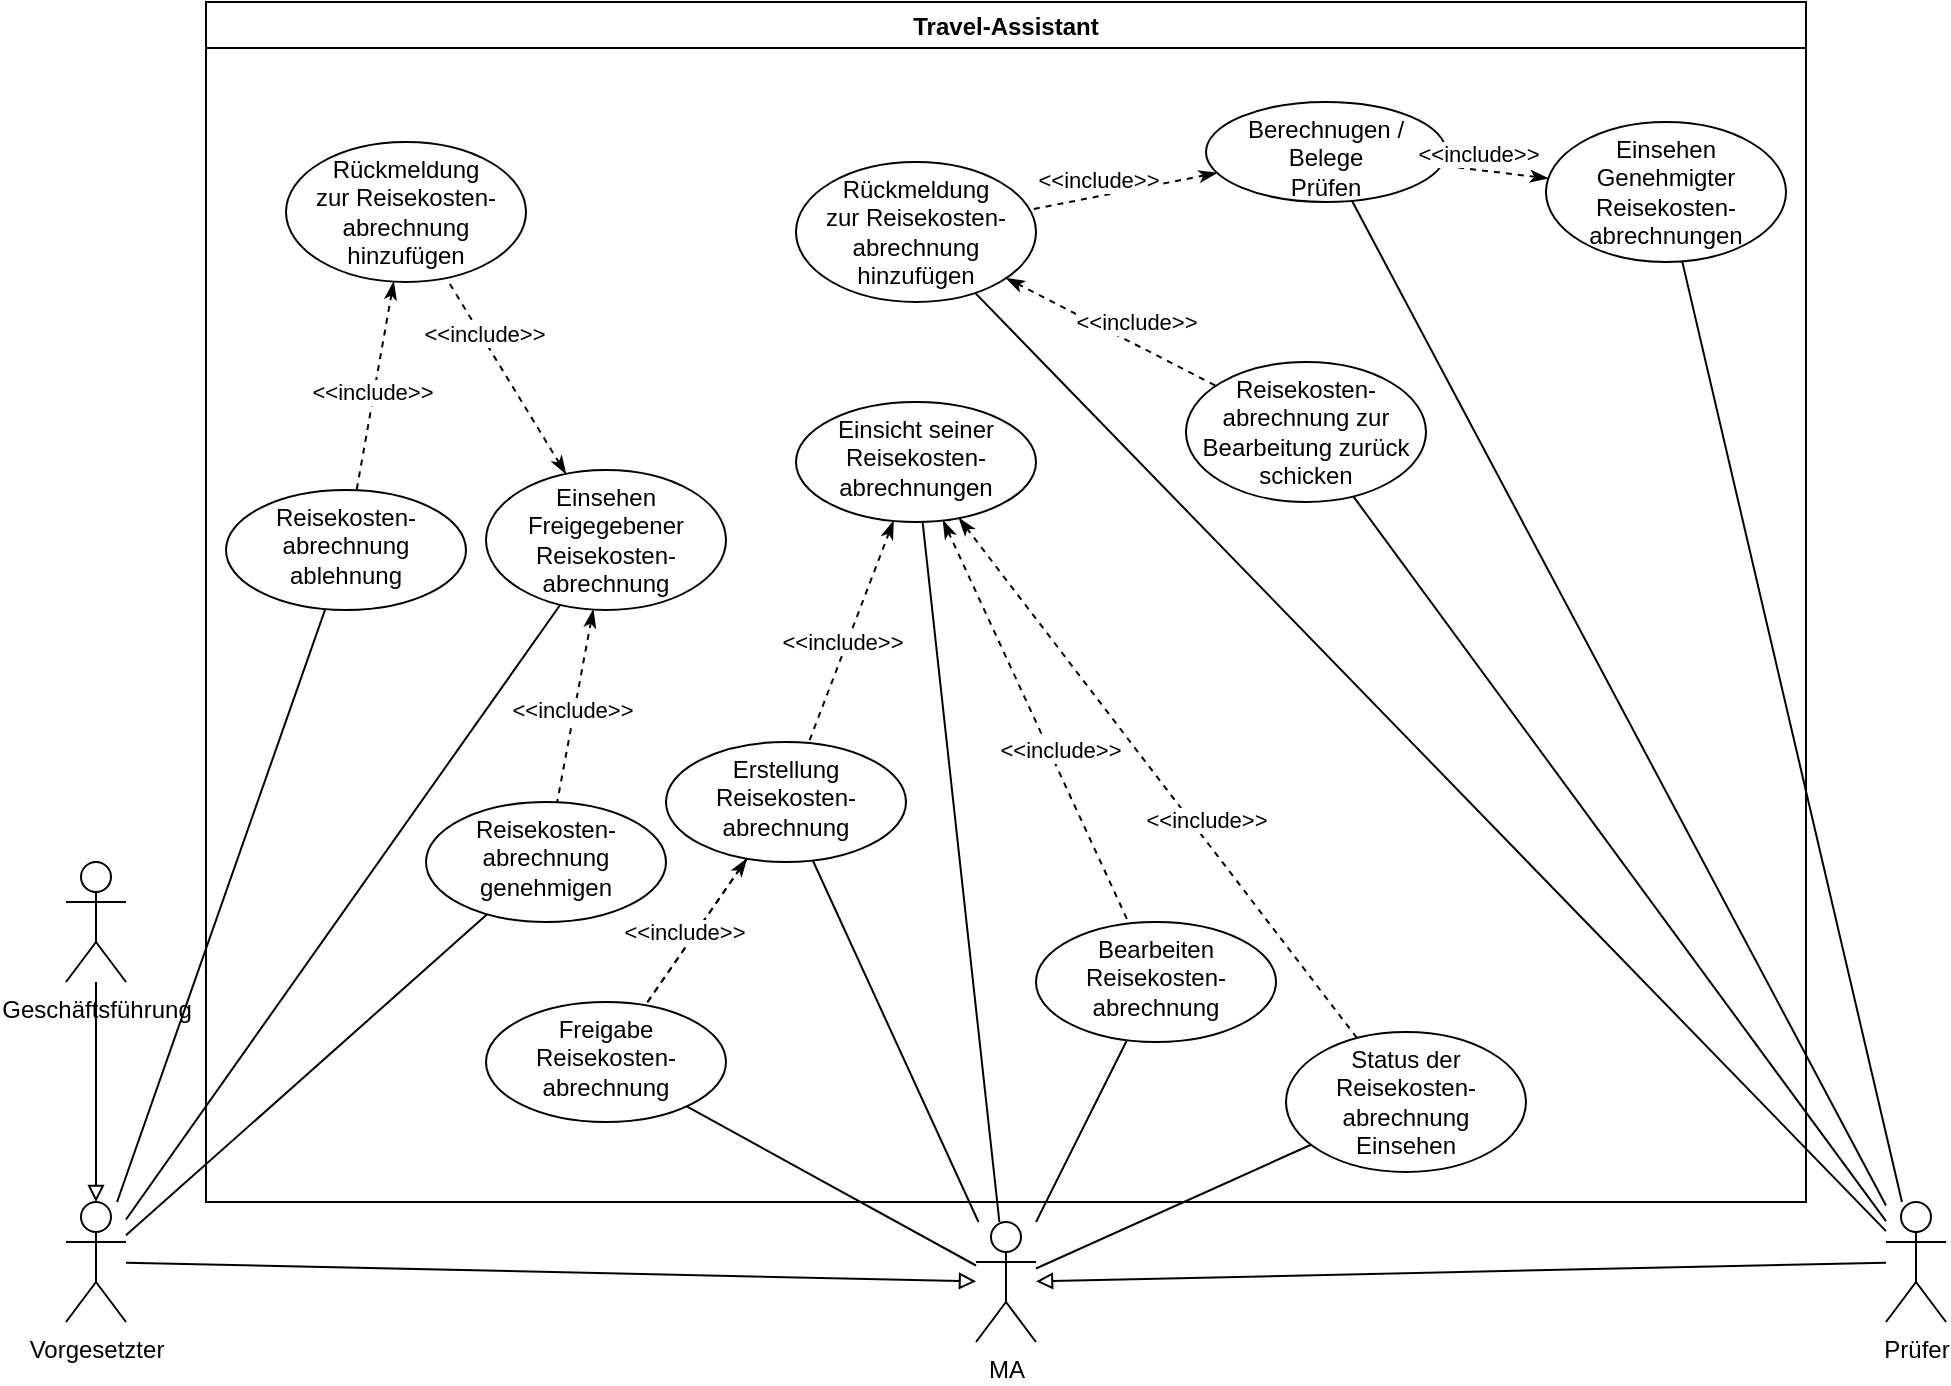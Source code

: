 <mxfile>
    <diagram id="cajD-FGb1kDTuz6nXscE" name="Seite-1">
        <mxGraphModel dx="-141" dy="649" grid="1" gridSize="10" guides="1" tooltips="1" connect="1" arrows="1" fold="1" page="1" pageScale="1" pageWidth="1169" pageHeight="827" math="0" shadow="0">
            <root>
                <mxCell id="0"/>
                <mxCell id="1" parent="0"/>
                <mxCell id="2ZF6ptOpIEEvym-gZNjq-12" value="" style="rounded=0;orthogonalLoop=1;jettySize=auto;html=1;endArrow=none;endFill=0;" parent="1" source="2ZF6ptOpIEEvym-gZNjq-1" target="2ZF6ptOpIEEvym-gZNjq-11" edge="1">
                    <mxGeometry relative="1" as="geometry"/>
                </mxCell>
                <mxCell id="2ZF6ptOpIEEvym-gZNjq-16" value="" style="edgeStyle=none;rounded=0;orthogonalLoop=1;jettySize=auto;html=1;endArrow=none;endFill=0;" parent="1" source="2ZF6ptOpIEEvym-gZNjq-1" target="2ZF6ptOpIEEvym-gZNjq-15" edge="1">
                    <mxGeometry relative="1" as="geometry"/>
                </mxCell>
                <mxCell id="2ZF6ptOpIEEvym-gZNjq-18" style="edgeStyle=none;rounded=0;orthogonalLoop=1;jettySize=auto;html=1;startArrow=none;startFill=0;endArrow=none;endFill=0;" parent="1" source="2ZF6ptOpIEEvym-gZNjq-1" target="2ZF6ptOpIEEvym-gZNjq-13" edge="1">
                    <mxGeometry relative="1" as="geometry"/>
                </mxCell>
                <mxCell id="2ZF6ptOpIEEvym-gZNjq-20" value="" style="edgeStyle=none;rounded=0;orthogonalLoop=1;jettySize=auto;html=1;startArrow=none;startFill=0;endArrow=none;endFill=0;" parent="1" source="2ZF6ptOpIEEvym-gZNjq-1" target="2ZF6ptOpIEEvym-gZNjq-19" edge="1">
                    <mxGeometry relative="1" as="geometry"/>
                </mxCell>
                <mxCell id="2ZF6ptOpIEEvym-gZNjq-50" style="edgeStyle=none;rounded=0;orthogonalLoop=1;jettySize=auto;html=1;startArrow=none;startFill=0;endArrow=none;endFill=0;" parent="1" source="2ZF6ptOpIEEvym-gZNjq-1" target="2ZF6ptOpIEEvym-gZNjq-48" edge="1">
                    <mxGeometry relative="1" as="geometry"/>
                </mxCell>
                <mxCell id="2ZF6ptOpIEEvym-gZNjq-22" value="" style="edgeStyle=none;rounded=0;orthogonalLoop=1;jettySize=auto;html=1;startArrow=none;startFill=0;endArrow=none;endFill=0;" parent="1" source="2ZF6ptOpIEEvym-gZNjq-4" target="2ZF6ptOpIEEvym-gZNjq-21" edge="1">
                    <mxGeometry relative="1" as="geometry"/>
                </mxCell>
                <mxCell id="2ZF6ptOpIEEvym-gZNjq-71" style="edgeStyle=none;rounded=0;orthogonalLoop=1;jettySize=auto;html=1;startArrow=none;startFill=0;endArrow=none;endFill=0;" parent="1" source="2ZF6ptOpIEEvym-gZNjq-4" target="2ZF6ptOpIEEvym-gZNjq-70" edge="1">
                    <mxGeometry relative="1" as="geometry"/>
                </mxCell>
                <mxCell id="2ZF6ptOpIEEvym-gZNjq-76" style="edgeStyle=none;rounded=0;orthogonalLoop=1;jettySize=auto;html=1;startArrow=none;startFill=0;endArrow=none;endFill=0;" parent="1" source="2ZF6ptOpIEEvym-gZNjq-4" target="2ZF6ptOpIEEvym-gZNjq-69" edge="1">
                    <mxGeometry relative="1" as="geometry"/>
                </mxCell>
                <mxCell id="MFESCSOZ6SqHmT5D4SGM-8" style="edgeStyle=none;rounded=0;orthogonalLoop=1;jettySize=auto;html=1;labelBackgroundColor=none;endArrow=block;endFill=0;" parent="1" source="2ZF6ptOpIEEvym-gZNjq-4" target="2ZF6ptOpIEEvym-gZNjq-1" edge="1">
                    <mxGeometry relative="1" as="geometry"/>
                </mxCell>
                <mxCell id="3" style="edgeStyle=none;html=1;endArrow=none;endFill=0;" edge="1" parent="1" source="2ZF6ptOpIEEvym-gZNjq-4" target="2ZF6ptOpIEEvym-gZNjq-65">
                    <mxGeometry relative="1" as="geometry"/>
                </mxCell>
                <mxCell id="2ZF6ptOpIEEvym-gZNjq-4" value="Prüfer" style="shape=umlActor;verticalLabelPosition=bottom;verticalAlign=top;html=1;" parent="1" vertex="1">
                    <mxGeometry x="2200" y="680" width="30" height="60" as="geometry"/>
                </mxCell>
                <mxCell id="2ZF6ptOpIEEvym-gZNjq-29" style="edgeStyle=none;rounded=0;orthogonalLoop=1;jettySize=auto;html=1;startArrow=none;startFill=0;endArrow=none;endFill=0;" parent="1" source="2ZF6ptOpIEEvym-gZNjq-5" target="2ZF6ptOpIEEvym-gZNjq-23" edge="1">
                    <mxGeometry relative="1" as="geometry"/>
                </mxCell>
                <mxCell id="2ZF6ptOpIEEvym-gZNjq-41" style="edgeStyle=none;rounded=0;orthogonalLoop=1;jettySize=auto;html=1;startArrow=none;startFill=0;endArrow=none;endFill=0;" parent="1" source="2ZF6ptOpIEEvym-gZNjq-5" target="2ZF6ptOpIEEvym-gZNjq-36" edge="1">
                    <mxGeometry relative="1" as="geometry"/>
                </mxCell>
                <mxCell id="MFESCSOZ6SqHmT5D4SGM-7" style="rounded=0;orthogonalLoop=1;jettySize=auto;html=1;labelBackgroundColor=none;endArrow=block;endFill=0;" parent="1" source="2ZF6ptOpIEEvym-gZNjq-5" target="2ZF6ptOpIEEvym-gZNjq-1" edge="1">
                    <mxGeometry relative="1" as="geometry"/>
                </mxCell>
                <mxCell id="2" style="edgeStyle=none;html=1;endArrow=none;endFill=0;" edge="1" parent="1" source="2ZF6ptOpIEEvym-gZNjq-5" target="2ZF6ptOpIEEvym-gZNjq-25">
                    <mxGeometry relative="1" as="geometry"/>
                </mxCell>
                <mxCell id="2ZF6ptOpIEEvym-gZNjq-5" value="Vorgesetzter" style="shape=umlActor;verticalLabelPosition=bottom;verticalAlign=top;html=1;" parent="1" vertex="1">
                    <mxGeometry x="1290" y="680" width="30" height="60" as="geometry"/>
                </mxCell>
                <mxCell id="2ZF6ptOpIEEvym-gZNjq-33" style="edgeStyle=none;rounded=0;orthogonalLoop=1;jettySize=auto;html=1;startArrow=none;startFill=0;endArrow=block;endFill=0;" parent="1" source="2ZF6ptOpIEEvym-gZNjq-32" target="2ZF6ptOpIEEvym-gZNjq-5" edge="1">
                    <mxGeometry relative="1" as="geometry"/>
                </mxCell>
                <mxCell id="2ZF6ptOpIEEvym-gZNjq-32" value="Geschäftsführung" style="shape=umlActor;verticalLabelPosition=bottom;verticalAlign=top;html=1;" parent="1" vertex="1">
                    <mxGeometry x="1290" y="510" width="30" height="60" as="geometry"/>
                </mxCell>
                <mxCell id="MFESCSOZ6SqHmT5D4SGM-2" value="Travel-Assistant" style="swimlane;" parent="1" vertex="1">
                    <mxGeometry x="1360" y="80" width="800" height="600" as="geometry"/>
                </mxCell>
                <mxCell id="2ZF6ptOpIEEvym-gZNjq-15" value="Einsicht seiner Reisekosten-abrechnungen" style="ellipse;whiteSpace=wrap;html=1;verticalAlign=top;" parent="MFESCSOZ6SqHmT5D4SGM-2" vertex="1">
                    <mxGeometry x="295" y="200" width="120" height="60" as="geometry"/>
                </mxCell>
                <mxCell id="2ZF6ptOpIEEvym-gZNjq-48" value="Status der&lt;br&gt;Reisekosten-abrechnung&lt;br&gt;Einsehen" style="ellipse;whiteSpace=wrap;html=1;verticalAlign=top;" parent="MFESCSOZ6SqHmT5D4SGM-2" vertex="1">
                    <mxGeometry x="540" y="515" width="120" height="70" as="geometry"/>
                </mxCell>
                <mxCell id="2ZF6ptOpIEEvym-gZNjq-57" value="" style="edgeStyle=none;rounded=0;orthogonalLoop=1;jettySize=auto;html=1;endArrow=none;endFill=0;startArrow=classicThin;startFill=1;dashed=1;" parent="MFESCSOZ6SqHmT5D4SGM-2" source="2ZF6ptOpIEEvym-gZNjq-15" target="2ZF6ptOpIEEvym-gZNjq-48" edge="1">
                    <mxGeometry relative="1" as="geometry">
                        <mxPoint x="-806.697" y="511.383" as="sourcePoint"/>
                        <mxPoint x="-833.2" y="458.6" as="targetPoint"/>
                        <Array as="points"/>
                    </mxGeometry>
                </mxCell>
                <mxCell id="2ZF6ptOpIEEvym-gZNjq-58" value="&amp;lt;&amp;lt;include&amp;gt;&amp;gt;" style="edgeLabel;html=1;align=center;verticalAlign=middle;resizable=0;points=[];" parent="2ZF6ptOpIEEvym-gZNjq-57" vertex="1" connectable="0">
                    <mxGeometry x="0.246" y="2" relative="1" as="geometry">
                        <mxPoint x="-2" y="-10" as="offset"/>
                    </mxGeometry>
                </mxCell>
                <mxCell id="2ZF6ptOpIEEvym-gZNjq-19" value="Bearbeiten&lt;br&gt;Reisekosten-abrechnung" style="ellipse;whiteSpace=wrap;html=1;verticalAlign=top;" parent="MFESCSOZ6SqHmT5D4SGM-2" vertex="1">
                    <mxGeometry x="415" y="460" width="120" height="60" as="geometry"/>
                </mxCell>
                <mxCell id="2ZF6ptOpIEEvym-gZNjq-59" value="" style="edgeStyle=none;rounded=0;orthogonalLoop=1;jettySize=auto;html=1;endArrow=none;endFill=0;startArrow=classicThin;startFill=1;dashed=1;" parent="MFESCSOZ6SqHmT5D4SGM-2" source="2ZF6ptOpIEEvym-gZNjq-15" target="2ZF6ptOpIEEvym-gZNjq-19" edge="1">
                    <mxGeometry relative="1" as="geometry">
                        <mxPoint x="-792.753" y="195.136" as="sourcePoint"/>
                        <mxPoint x="-833.793" y="227.091" as="targetPoint"/>
                        <Array as="points"/>
                    </mxGeometry>
                </mxCell>
                <mxCell id="2ZF6ptOpIEEvym-gZNjq-60" value="&amp;lt;&amp;lt;include&amp;gt;&amp;gt;" style="edgeLabel;html=1;align=center;verticalAlign=middle;resizable=0;points=[];" parent="2ZF6ptOpIEEvym-gZNjq-59" vertex="1" connectable="0">
                    <mxGeometry x="0.246" y="2" relative="1" as="geometry">
                        <mxPoint x="-2" y="-10" as="offset"/>
                    </mxGeometry>
                </mxCell>
                <mxCell id="2ZF6ptOpIEEvym-gZNjq-13" value="Freigabe&lt;br&gt;Reisekosten-abrechnung" style="ellipse;whiteSpace=wrap;html=1;verticalAlign=top;" parent="MFESCSOZ6SqHmT5D4SGM-2" vertex="1">
                    <mxGeometry x="140" y="500" width="120" height="60" as="geometry"/>
                </mxCell>
                <mxCell id="2ZF6ptOpIEEvym-gZNjq-14" value="" style="edgeStyle=none;rounded=0;orthogonalLoop=1;jettySize=auto;html=1;endArrow=none;endFill=0;startArrow=classicThin;startFill=1;dashed=1;" parent="MFESCSOZ6SqHmT5D4SGM-2" source="2ZF6ptOpIEEvym-gZNjq-11" target="2ZF6ptOpIEEvym-gZNjq-13" edge="1">
                    <mxGeometry relative="1" as="geometry"/>
                </mxCell>
                <mxCell id="2ZF6ptOpIEEvym-gZNjq-17" value="&amp;lt;&amp;lt;extend&amp;gt;&amp;gt;" style="edgeLabel;html=1;align=center;verticalAlign=middle;resizable=0;points=[];" parent="2ZF6ptOpIEEvym-gZNjq-14" vertex="1" connectable="0">
                    <mxGeometry x="0.246" y="2" relative="1" as="geometry">
                        <mxPoint x="-2" y="-10" as="offset"/>
                    </mxGeometry>
                </mxCell>
                <mxCell id="2ZF6ptOpIEEvym-gZNjq-62" value="" style="edgeStyle=none;rounded=0;orthogonalLoop=1;jettySize=auto;html=1;endArrow=none;endFill=0;startArrow=none;startFill=1;dashed=1;" parent="MFESCSOZ6SqHmT5D4SGM-2" source="2ZF6ptOpIEEvym-gZNjq-11" target="2ZF6ptOpIEEvym-gZNjq-13" edge="1">
                    <mxGeometry relative="1" as="geometry">
                        <mxPoint x="-782.753" y="205.136" as="sourcePoint"/>
                        <mxPoint x="-823.793" y="237.091" as="targetPoint"/>
                        <Array as="points"/>
                    </mxGeometry>
                </mxCell>
                <mxCell id="2ZF6ptOpIEEvym-gZNjq-63" value="&amp;lt;&amp;lt;include&amp;gt;&amp;gt;" style="edgeLabel;html=1;align=center;verticalAlign=middle;resizable=0;points=[];" parent="2ZF6ptOpIEEvym-gZNjq-62" vertex="1" connectable="0">
                    <mxGeometry x="0.246" y="2" relative="1" as="geometry">
                        <mxPoint x="-2" y="-10" as="offset"/>
                    </mxGeometry>
                </mxCell>
                <mxCell id="2ZF6ptOpIEEvym-gZNjq-11" value="Erstellung&lt;br&gt;Reisekosten- abrechnung" style="ellipse;whiteSpace=wrap;html=1;verticalAlign=top;" parent="MFESCSOZ6SqHmT5D4SGM-2" vertex="1">
                    <mxGeometry x="230" y="370" width="120" height="60" as="geometry"/>
                </mxCell>
                <mxCell id="MFESCSOZ6SqHmT5D4SGM-4" value="&lt;span style=&quot;color: rgb(0, 0, 0); font-family: Helvetica; font-size: 11px; font-style: normal; font-variant-ligatures: normal; font-variant-caps: normal; font-weight: 400; letter-spacing: normal; orphans: 2; text-align: center; text-indent: 0px; text-transform: none; widows: 2; word-spacing: 0px; -webkit-text-stroke-width: 0px; text-decoration-thickness: initial; text-decoration-style: initial; text-decoration-color: initial; float: none; display: inline !important;&quot;&gt;&amp;lt;&amp;lt;include&amp;gt;&amp;gt;&lt;/span&gt;" style="edgeStyle=none;rounded=0;orthogonalLoop=1;jettySize=auto;html=1;endArrow=none;endFill=0;startArrow=classicThin;startFill=1;dashed=1;" parent="MFESCSOZ6SqHmT5D4SGM-2" source="2ZF6ptOpIEEvym-gZNjq-15" target="2ZF6ptOpIEEvym-gZNjq-11" edge="1">
                    <mxGeometry x="0.114" y="-2" relative="1" as="geometry">
                        <mxPoint x="1778.276" y="440.86" as="sourcePoint"/>
                        <mxPoint x="1616.738" y="603.143" as="targetPoint"/>
                        <Array as="points"/>
                        <mxPoint as="offset"/>
                    </mxGeometry>
                </mxCell>
                <mxCell id="2ZF6ptOpIEEvym-gZNjq-36" value="Reisekosten-abrechnung&lt;br&gt;ablehnung" style="ellipse;whiteSpace=wrap;html=1;verticalAlign=top;" parent="MFESCSOZ6SqHmT5D4SGM-2" vertex="1">
                    <mxGeometry x="10" y="244" width="120" height="60" as="geometry"/>
                </mxCell>
                <mxCell id="2ZF6ptOpIEEvym-gZNjq-43" value="Rückmeldung&lt;br&gt;zur Reisekosten-abrechnung hinzufügen" style="ellipse;whiteSpace=wrap;html=1;verticalAlign=top;" parent="MFESCSOZ6SqHmT5D4SGM-2" vertex="1">
                    <mxGeometry x="40" y="70" width="120" height="70" as="geometry"/>
                </mxCell>
                <mxCell id="2ZF6ptOpIEEvym-gZNjq-39" value="" style="edgeStyle=none;rounded=0;orthogonalLoop=1;jettySize=auto;html=1;endArrow=none;endFill=0;startArrow=classicThin;startFill=1;dashed=1;" parent="MFESCSOZ6SqHmT5D4SGM-2" source="2ZF6ptOpIEEvym-gZNjq-43" target="2ZF6ptOpIEEvym-gZNjq-36" edge="1">
                    <mxGeometry relative="1" as="geometry">
                        <mxPoint x="366.93" y="1010.046" as="sourcePoint"/>
                        <mxPoint x="362.535" y="959.973" as="targetPoint"/>
                        <Array as="points"/>
                    </mxGeometry>
                </mxCell>
                <mxCell id="2ZF6ptOpIEEvym-gZNjq-40" value="&amp;lt;&amp;lt;include&amp;gt;&amp;gt;" style="edgeLabel;html=1;align=center;verticalAlign=middle;resizable=0;points=[];" parent="2ZF6ptOpIEEvym-gZNjq-39" vertex="1" connectable="0">
                    <mxGeometry x="0.246" y="2" relative="1" as="geometry">
                        <mxPoint x="-2" y="-10" as="offset"/>
                    </mxGeometry>
                </mxCell>
                <mxCell id="2ZF6ptOpIEEvym-gZNjq-25" value="Einsehen Freigegebener Reisekosten-abrechnung" style="ellipse;whiteSpace=wrap;html=1;verticalAlign=top;" parent="MFESCSOZ6SqHmT5D4SGM-2" vertex="1">
                    <mxGeometry x="140" y="234" width="120" height="70" as="geometry"/>
                </mxCell>
                <mxCell id="2ZF6ptOpIEEvym-gZNjq-44" value="" style="edgeStyle=none;rounded=0;orthogonalLoop=1;jettySize=auto;html=1;endArrow=none;endFill=0;startArrow=classicThin;startFill=1;dashed=1;" parent="MFESCSOZ6SqHmT5D4SGM-2" source="2ZF6ptOpIEEvym-gZNjq-25" target="2ZF6ptOpIEEvym-gZNjq-43" edge="1">
                    <mxGeometry relative="1" as="geometry">
                        <mxPoint x="549.948" y="1030.699" as="sourcePoint"/>
                        <mxPoint x="337.427" y="948.376" as="targetPoint"/>
                        <Array as="points"/>
                    </mxGeometry>
                </mxCell>
                <mxCell id="2ZF6ptOpIEEvym-gZNjq-45" value="&amp;lt;&amp;lt;include&amp;gt;&amp;gt;" style="edgeLabel;html=1;align=center;verticalAlign=middle;resizable=0;points=[];" parent="2ZF6ptOpIEEvym-gZNjq-44" vertex="1" connectable="0">
                    <mxGeometry x="0.246" y="2" relative="1" as="geometry">
                        <mxPoint x="-2" y="-10" as="offset"/>
                    </mxGeometry>
                </mxCell>
                <mxCell id="2ZF6ptOpIEEvym-gZNjq-23" value="Reisekosten-abrechnung&lt;br&gt;genehmigen" style="ellipse;whiteSpace=wrap;html=1;verticalAlign=top;" parent="MFESCSOZ6SqHmT5D4SGM-2" vertex="1">
                    <mxGeometry x="110" y="400" width="120" height="60" as="geometry"/>
                </mxCell>
                <mxCell id="2ZF6ptOpIEEvym-gZNjq-27" value="" style="edgeStyle=none;rounded=0;orthogonalLoop=1;jettySize=auto;html=1;endArrow=none;endFill=0;startArrow=classicThin;startFill=1;dashed=1;" parent="MFESCSOZ6SqHmT5D4SGM-2" source="2ZF6ptOpIEEvym-gZNjq-25" target="2ZF6ptOpIEEvym-gZNjq-23" edge="1">
                    <mxGeometry relative="1" as="geometry">
                        <mxPoint x="260" y="750.0" as="sourcePoint"/>
                        <mxPoint x="280" y="1020" as="targetPoint"/>
                        <Array as="points"/>
                    </mxGeometry>
                </mxCell>
                <mxCell id="2ZF6ptOpIEEvym-gZNjq-28" value="&amp;lt;&amp;lt;include&amp;gt;&amp;gt;" style="edgeLabel;html=1;align=center;verticalAlign=middle;resizable=0;points=[];" parent="2ZF6ptOpIEEvym-gZNjq-27" vertex="1" connectable="0">
                    <mxGeometry x="0.246" y="2" relative="1" as="geometry">
                        <mxPoint x="-2" y="-10" as="offset"/>
                    </mxGeometry>
                </mxCell>
                <mxCell id="2ZF6ptOpIEEvym-gZNjq-65" value="Berechnugen / Belege&lt;br&gt;Prüfen" style="ellipse;whiteSpace=wrap;html=1;verticalAlign=top;" parent="MFESCSOZ6SqHmT5D4SGM-2" vertex="1">
                    <mxGeometry x="500" y="50" width="120" height="50" as="geometry"/>
                </mxCell>
                <mxCell id="2ZF6ptOpIEEvym-gZNjq-70" value="Reisekosten-abrechnung zur Bearbeitung zurück schicken" style="ellipse;whiteSpace=wrap;html=1;verticalAlign=top;" parent="MFESCSOZ6SqHmT5D4SGM-2" vertex="1">
                    <mxGeometry x="490" y="180" width="120" height="70" as="geometry"/>
                </mxCell>
                <mxCell id="2ZF6ptOpIEEvym-gZNjq-69" value="Rückmeldung&lt;br&gt;zur Reisekosten-abrechnung hinzufügen" style="ellipse;whiteSpace=wrap;html=1;verticalAlign=top;" parent="MFESCSOZ6SqHmT5D4SGM-2" vertex="1">
                    <mxGeometry x="295" y="80" width="120" height="70" as="geometry"/>
                </mxCell>
                <mxCell id="2ZF6ptOpIEEvym-gZNjq-72" value="" style="edgeStyle=none;rounded=0;orthogonalLoop=1;jettySize=auto;html=1;endArrow=none;endFill=0;startArrow=classicThin;startFill=1;dashed=1;" parent="MFESCSOZ6SqHmT5D4SGM-2" source="2ZF6ptOpIEEvym-gZNjq-69" target="2ZF6ptOpIEEvym-gZNjq-70" edge="1">
                    <mxGeometry relative="1" as="geometry">
                        <mxPoint x="520" y="1050" as="sourcePoint"/>
                        <mxPoint x="520" y="1000" as="targetPoint"/>
                        <Array as="points"/>
                    </mxGeometry>
                </mxCell>
                <mxCell id="2ZF6ptOpIEEvym-gZNjq-73" value="&amp;lt;&amp;lt;include&amp;gt;&amp;gt;" style="edgeLabel;html=1;align=center;verticalAlign=middle;resizable=0;points=[];" parent="2ZF6ptOpIEEvym-gZNjq-72" vertex="1" connectable="0">
                    <mxGeometry x="0.246" y="2" relative="1" as="geometry">
                        <mxPoint x="-2" y="-10" as="offset"/>
                    </mxGeometry>
                </mxCell>
                <mxCell id="2ZF6ptOpIEEvym-gZNjq-74" value="" style="edgeStyle=none;rounded=0;orthogonalLoop=1;jettySize=auto;html=1;endArrow=none;endFill=0;startArrow=classicThin;startFill=1;dashed=1;" parent="MFESCSOZ6SqHmT5D4SGM-2" source="2ZF6ptOpIEEvym-gZNjq-65" target="2ZF6ptOpIEEvym-gZNjq-69" edge="1">
                    <mxGeometry relative="1" as="geometry">
                        <mxPoint x="530" y="1060" as="sourcePoint"/>
                        <mxPoint x="530" y="1010" as="targetPoint"/>
                        <Array as="points"/>
                    </mxGeometry>
                </mxCell>
                <mxCell id="2ZF6ptOpIEEvym-gZNjq-75" value="&amp;lt;&amp;lt;include&amp;gt;&amp;gt;" style="edgeLabel;html=1;align=center;verticalAlign=middle;resizable=0;points=[];" parent="2ZF6ptOpIEEvym-gZNjq-74" vertex="1" connectable="0">
                    <mxGeometry x="0.246" y="2" relative="1" as="geometry">
                        <mxPoint x="-2" y="-10" as="offset"/>
                    </mxGeometry>
                </mxCell>
                <mxCell id="2ZF6ptOpIEEvym-gZNjq-21" value="Einsehen&lt;br&gt;Genehmigter&lt;br&gt;Reisekosten-abrechnungen" style="ellipse;whiteSpace=wrap;html=1;verticalAlign=top;" parent="MFESCSOZ6SqHmT5D4SGM-2" vertex="1">
                    <mxGeometry x="670" y="60" width="120" height="70" as="geometry"/>
                </mxCell>
                <mxCell id="2ZF6ptOpIEEvym-gZNjq-67" value="" style="edgeStyle=none;rounded=0;orthogonalLoop=1;jettySize=auto;html=1;endArrow=none;endFill=0;startArrow=classicThin;startFill=1;dashed=1;" parent="MFESCSOZ6SqHmT5D4SGM-2" source="2ZF6ptOpIEEvym-gZNjq-21" target="2ZF6ptOpIEEvym-gZNjq-65" edge="1">
                    <mxGeometry relative="1" as="geometry">
                        <mxPoint x="563.324" y="1051.379" as="sourcePoint"/>
                        <mxPoint x="536.8" y="998.6" as="targetPoint"/>
                        <Array as="points"/>
                    </mxGeometry>
                </mxCell>
                <mxCell id="2ZF6ptOpIEEvym-gZNjq-68" value="&amp;lt;&amp;lt;include&amp;gt;&amp;gt;" style="edgeLabel;html=1;align=center;verticalAlign=middle;resizable=0;points=[];" parent="2ZF6ptOpIEEvym-gZNjq-67" vertex="1" connectable="0">
                    <mxGeometry x="0.246" y="2" relative="1" as="geometry">
                        <mxPoint x="-2" y="-10" as="offset"/>
                    </mxGeometry>
                </mxCell>
                <mxCell id="2ZF6ptOpIEEvym-gZNjq-1" value="MA" style="shape=umlActor;verticalLabelPosition=bottom;verticalAlign=top;html=1;" parent="1" vertex="1">
                    <mxGeometry x="1745" y="690" width="30" height="60" as="geometry"/>
                </mxCell>
            </root>
        </mxGraphModel>
    </diagram>
</mxfile>